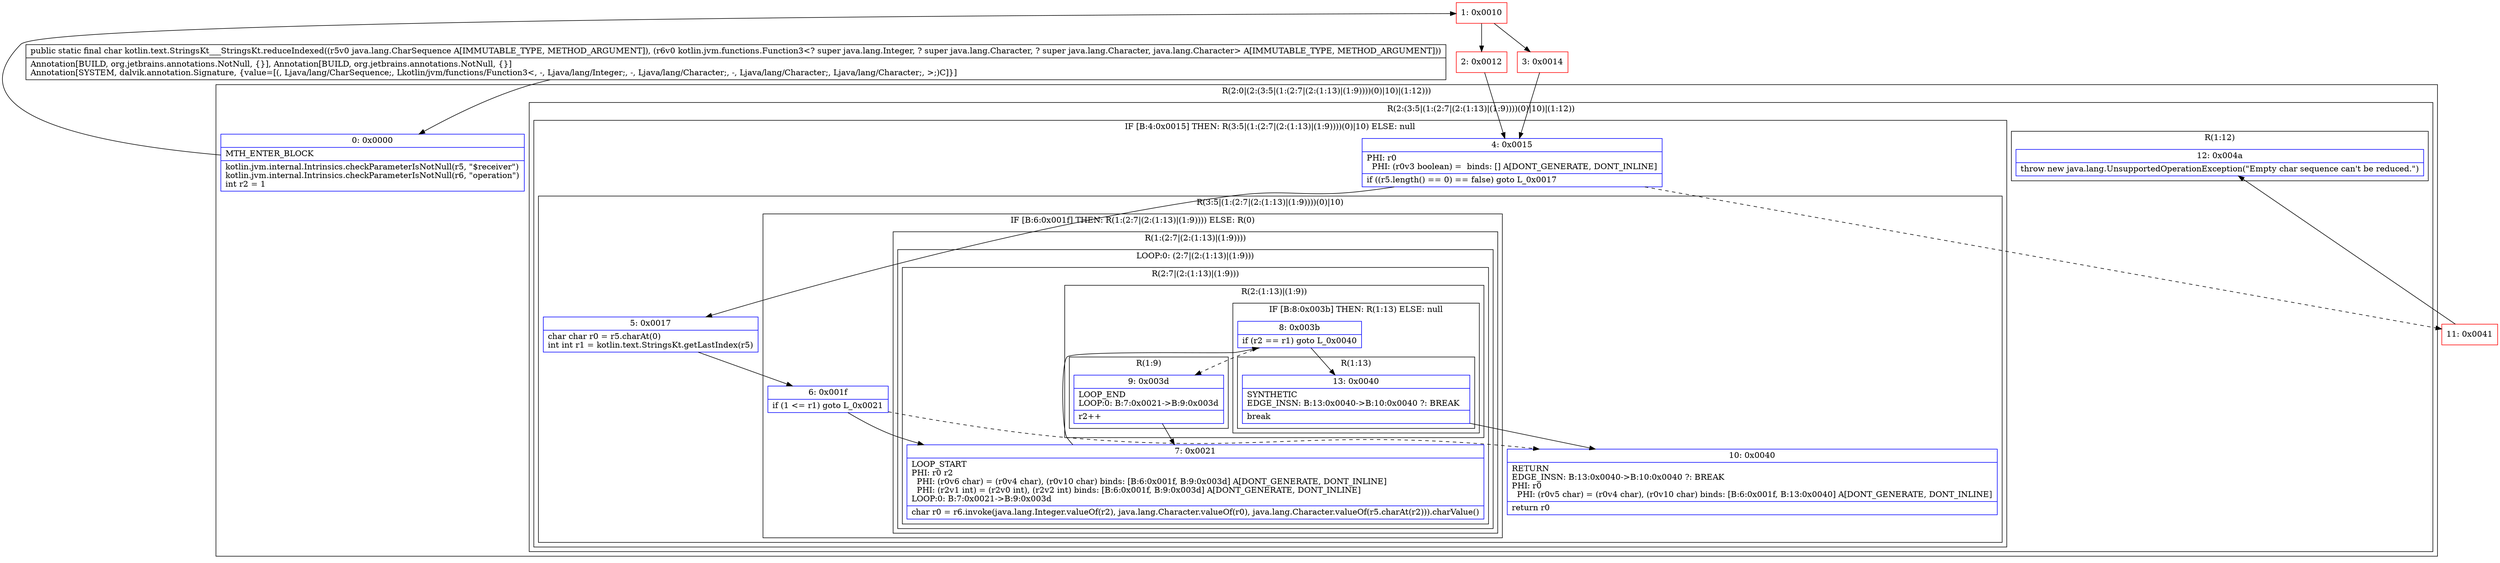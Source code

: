 digraph "CFG forkotlin.text.StringsKt___StringsKt.reduceIndexed(Ljava\/lang\/CharSequence;Lkotlin\/jvm\/functions\/Function3;)C" {
subgraph cluster_Region_475506281 {
label = "R(2:0|(2:(3:5|(1:(2:7|(2:(1:13)|(1:9))))(0)|10)|(1:12)))";
node [shape=record,color=blue];
Node_0 [shape=record,label="{0\:\ 0x0000|MTH_ENTER_BLOCK\l|kotlin.jvm.internal.Intrinsics.checkParameterIsNotNull(r5, \"$receiver\")\lkotlin.jvm.internal.Intrinsics.checkParameterIsNotNull(r6, \"operation\")\lint r2 = 1\l}"];
subgraph cluster_Region_843872880 {
label = "R(2:(3:5|(1:(2:7|(2:(1:13)|(1:9))))(0)|10)|(1:12))";
node [shape=record,color=blue];
subgraph cluster_IfRegion_655893845 {
label = "IF [B:4:0x0015] THEN: R(3:5|(1:(2:7|(2:(1:13)|(1:9))))(0)|10) ELSE: null";
node [shape=record,color=blue];
Node_4 [shape=record,label="{4\:\ 0x0015|PHI: r0 \l  PHI: (r0v3 boolean) =  binds: [] A[DONT_GENERATE, DONT_INLINE]\l|if ((r5.length() == 0) == false) goto L_0x0017\l}"];
subgraph cluster_Region_1950048021 {
label = "R(3:5|(1:(2:7|(2:(1:13)|(1:9))))(0)|10)";
node [shape=record,color=blue];
Node_5 [shape=record,label="{5\:\ 0x0017|char char r0 = r5.charAt(0)\lint int r1 = kotlin.text.StringsKt.getLastIndex(r5)\l}"];
subgraph cluster_IfRegion_695361487 {
label = "IF [B:6:0x001f] THEN: R(1:(2:7|(2:(1:13)|(1:9)))) ELSE: R(0)";
node [shape=record,color=blue];
Node_6 [shape=record,label="{6\:\ 0x001f|if (1 \<= r1) goto L_0x0021\l}"];
subgraph cluster_Region_1068490271 {
label = "R(1:(2:7|(2:(1:13)|(1:9))))";
node [shape=record,color=blue];
subgraph cluster_LoopRegion_511367104 {
label = "LOOP:0: (2:7|(2:(1:13)|(1:9)))";
node [shape=record,color=blue];
subgraph cluster_Region_268355798 {
label = "R(2:7|(2:(1:13)|(1:9)))";
node [shape=record,color=blue];
Node_7 [shape=record,label="{7\:\ 0x0021|LOOP_START\lPHI: r0 r2 \l  PHI: (r0v6 char) = (r0v4 char), (r0v10 char) binds: [B:6:0x001f, B:9:0x003d] A[DONT_GENERATE, DONT_INLINE]\l  PHI: (r2v1 int) = (r2v0 int), (r2v2 int) binds: [B:6:0x001f, B:9:0x003d] A[DONT_GENERATE, DONT_INLINE]\lLOOP:0: B:7:0x0021\-\>B:9:0x003d\l|char r0 = r6.invoke(java.lang.Integer.valueOf(r2), java.lang.Character.valueOf(r0), java.lang.Character.valueOf(r5.charAt(r2))).charValue()\l}"];
subgraph cluster_Region_1337237893 {
label = "R(2:(1:13)|(1:9))";
node [shape=record,color=blue];
subgraph cluster_IfRegion_1442762541 {
label = "IF [B:8:0x003b] THEN: R(1:13) ELSE: null";
node [shape=record,color=blue];
Node_8 [shape=record,label="{8\:\ 0x003b|if (r2 == r1) goto L_0x0040\l}"];
subgraph cluster_Region_702547883 {
label = "R(1:13)";
node [shape=record,color=blue];
Node_13 [shape=record,label="{13\:\ 0x0040|SYNTHETIC\lEDGE_INSN: B:13:0x0040\-\>B:10:0x0040 ?: BREAK  \l|break\l}"];
}
}
subgraph cluster_Region_1216520903 {
label = "R(1:9)";
node [shape=record,color=blue];
Node_9 [shape=record,label="{9\:\ 0x003d|LOOP_END\lLOOP:0: B:7:0x0021\-\>B:9:0x003d\l|r2++\l}"];
}
}
}
}
}
subgraph cluster_Region_1753115566 {
label = "R(0)";
node [shape=record,color=blue];
}
}
Node_10 [shape=record,label="{10\:\ 0x0040|RETURN\lEDGE_INSN: B:13:0x0040\-\>B:10:0x0040 ?: BREAK  \lPHI: r0 \l  PHI: (r0v5 char) = (r0v4 char), (r0v10 char) binds: [B:6:0x001f, B:13:0x0040] A[DONT_GENERATE, DONT_INLINE]\l|return r0\l}"];
}
}
subgraph cluster_Region_552760758 {
label = "R(1:12)";
node [shape=record,color=blue];
Node_12 [shape=record,label="{12\:\ 0x004a|throw new java.lang.UnsupportedOperationException(\"Empty char sequence can't be reduced.\")\l}"];
}
}
}
Node_1 [shape=record,color=red,label="{1\:\ 0x0010}"];
Node_2 [shape=record,color=red,label="{2\:\ 0x0012}"];
Node_3 [shape=record,color=red,label="{3\:\ 0x0014}"];
Node_11 [shape=record,color=red,label="{11\:\ 0x0041}"];
MethodNode[shape=record,label="{public static final char kotlin.text.StringsKt___StringsKt.reduceIndexed((r5v0 java.lang.CharSequence A[IMMUTABLE_TYPE, METHOD_ARGUMENT]), (r6v0 kotlin.jvm.functions.Function3\<? super java.lang.Integer, ? super java.lang.Character, ? super java.lang.Character, java.lang.Character\> A[IMMUTABLE_TYPE, METHOD_ARGUMENT]))  | Annotation[BUILD, org.jetbrains.annotations.NotNull, \{\}], Annotation[BUILD, org.jetbrains.annotations.NotNull, \{\}]\lAnnotation[SYSTEM, dalvik.annotation.Signature, \{value=[(, Ljava\/lang\/CharSequence;, Lkotlin\/jvm\/functions\/Function3\<, \-, Ljava\/lang\/Integer;, \-, Ljava\/lang\/Character;, \-, Ljava\/lang\/Character;, Ljava\/lang\/Character;, \>;)C]\}]\l}"];
MethodNode -> Node_0;
Node_0 -> Node_1;
Node_4 -> Node_5;
Node_4 -> Node_11[style=dashed];
Node_5 -> Node_6;
Node_6 -> Node_7;
Node_6 -> Node_10[style=dashed];
Node_7 -> Node_8;
Node_8 -> Node_9[style=dashed];
Node_8 -> Node_13;
Node_13 -> Node_10;
Node_9 -> Node_7;
Node_1 -> Node_2;
Node_1 -> Node_3;
Node_2 -> Node_4;
Node_3 -> Node_4;
Node_11 -> Node_12;
}

